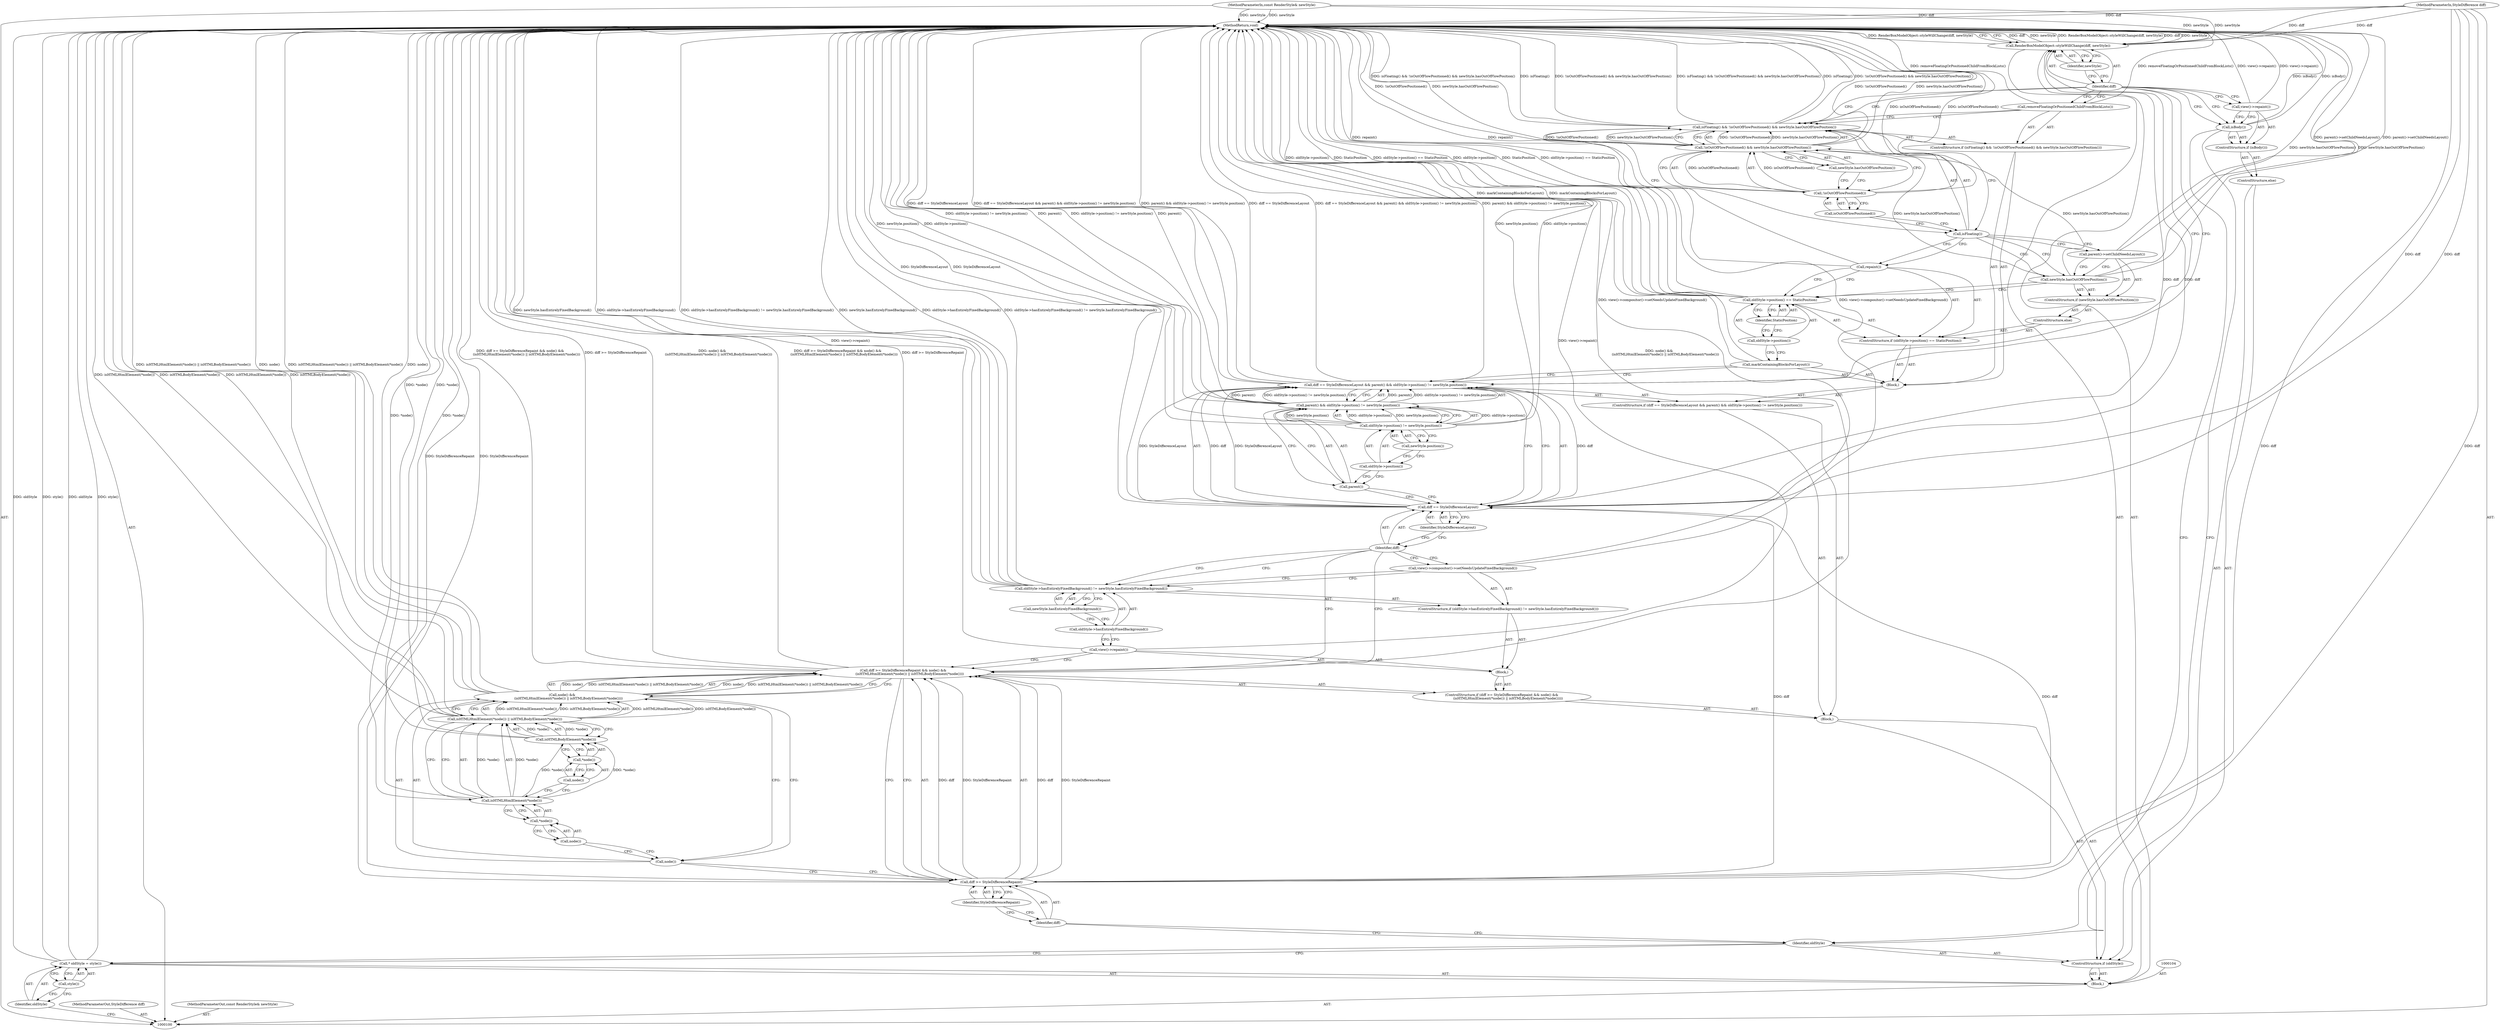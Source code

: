 digraph "1_Chrome_b2b21468c1f7f08b30a7c1755316f6026c50eb2a_5" {
"1000168" [label="(MethodReturn,void)"];
"1000101" [label="(MethodParameterIn,StyleDifference diff)"];
"1000277" [label="(MethodParameterOut,StyleDifference diff)"];
"1000102" [label="(MethodParameterIn,const RenderStyle& newStyle)"];
"1000278" [label="(MethodParameterOut,const RenderStyle& newStyle)"];
"1000131" [label="(Call,view()->compositor()->setNeedsUpdateFixedBackground())"];
"1000142" [label="(Block,)"];
"1000133" [label="(Call,diff == StyleDifferenceLayout && parent() && oldStyle->position() != newStyle.position())"];
"1000134" [label="(Call,diff == StyleDifferenceLayout)"];
"1000135" [label="(Identifier,diff)"];
"1000136" [label="(Identifier,StyleDifferenceLayout)"];
"1000137" [label="(Call,parent() && oldStyle->position() != newStyle.position())"];
"1000138" [label="(Call,parent())"];
"1000139" [label="(Call,oldStyle->position() != newStyle.position())"];
"1000140" [label="(Call,oldStyle->position())"];
"1000132" [label="(ControlStructure,if (diff == StyleDifferenceLayout && parent() && oldStyle->position() != newStyle.position()))"];
"1000141" [label="(Call,newStyle.position())"];
"1000143" [label="(Call,markContainingBlocksForLayout())"];
"1000144" [label="(ControlStructure,if (oldStyle->position() == StaticPosition))"];
"1000145" [label="(Call,oldStyle->position() == StaticPosition)"];
"1000146" [label="(Call,oldStyle->position())"];
"1000147" [label="(Identifier,StaticPosition)"];
"1000148" [label="(Call,repaint())"];
"1000149" [label="(ControlStructure,else)"];
"1000150" [label="(ControlStructure,if (newStyle.hasOutOfFlowPosition()))"];
"1000151" [label="(Call,newStyle.hasOutOfFlowPosition())"];
"1000152" [label="(Call,parent()->setChildNeedsLayout())"];
"1000153" [label="(ControlStructure,if (isFloating() && !isOutOfFlowPositioned() && newStyle.hasOutOfFlowPosition()))"];
"1000154" [label="(Call,isFloating() && !isOutOfFlowPositioned() && newStyle.hasOutOfFlowPosition())"];
"1000155" [label="(Call,isFloating())"];
"1000156" [label="(Call,!isOutOfFlowPositioned() && newStyle.hasOutOfFlowPosition())"];
"1000157" [label="(Call,!isOutOfFlowPositioned())"];
"1000158" [label="(Call,isOutOfFlowPositioned())"];
"1000159" [label="(Call,newStyle.hasOutOfFlowPosition())"];
"1000103" [label="(Block,)"];
"1000160" [label="(Call,removeFloatingOrPositionedChildFromBlockLists())"];
"1000162" [label="(ControlStructure,if (isBody()))"];
"1000163" [label="(Call,isBody())"];
"1000161" [label="(ControlStructure,else)"];
"1000164" [label="(Call,view()->repaint())"];
"1000165" [label="(Call,RenderBoxModelObject::styleWillChange(diff, newStyle))"];
"1000166" [label="(Identifier,diff)"];
"1000167" [label="(Identifier,newStyle)"];
"1000105" [label="(Call,* oldStyle = style())"];
"1000106" [label="(Identifier,oldStyle)"];
"1000107" [label="(Call,style())"];
"1000110" [label="(Block,)"];
"1000108" [label="(ControlStructure,if (oldStyle))"];
"1000109" [label="(Identifier,oldStyle)"];
"1000112" [label="(Call,diff >= StyleDifferenceRepaint && node() &&\n            (isHTMLHtmlElement(*node()) || isHTMLBodyElement(*node())))"];
"1000113" [label="(Call,diff >= StyleDifferenceRepaint)"];
"1000114" [label="(Identifier,diff)"];
"1000115" [label="(Identifier,StyleDifferenceRepaint)"];
"1000116" [label="(Call,node() &&\n            (isHTMLHtmlElement(*node()) || isHTMLBodyElement(*node())))"];
"1000117" [label="(Call,node())"];
"1000111" [label="(ControlStructure,if (diff >= StyleDifferenceRepaint && node() &&\n            (isHTMLHtmlElement(*node()) || isHTMLBodyElement(*node()))))"];
"1000118" [label="(Call,isHTMLHtmlElement(*node()) || isHTMLBodyElement(*node()))"];
"1000119" [label="(Call,isHTMLHtmlElement(*node()))"];
"1000120" [label="(Call,*node())"];
"1000121" [label="(Call,node())"];
"1000122" [label="(Call,isHTMLBodyElement(*node()))"];
"1000123" [label="(Call,*node())"];
"1000124" [label="(Call,node())"];
"1000125" [label="(Block,)"];
"1000126" [label="(Call,view()->repaint())"];
"1000127" [label="(ControlStructure,if (oldStyle->hasEntirelyFixedBackground() != newStyle.hasEntirelyFixedBackground()))"];
"1000128" [label="(Call,oldStyle->hasEntirelyFixedBackground() != newStyle.hasEntirelyFixedBackground())"];
"1000129" [label="(Call,oldStyle->hasEntirelyFixedBackground())"];
"1000130" [label="(Call,newStyle.hasEntirelyFixedBackground())"];
"1000168" -> "1000100"  [label="AST: "];
"1000168" -> "1000165"  [label="CFG: "];
"1000156" -> "1000168"  [label="DDG: !isOutOfFlowPositioned()"];
"1000156" -> "1000168"  [label="DDG: newStyle.hasOutOfFlowPosition()"];
"1000160" -> "1000168"  [label="DDG: removeFloatingOrPositionedChildFromBlockLists()"];
"1000113" -> "1000168"  [label="DDG: StyleDifferenceRepaint"];
"1000148" -> "1000168"  [label="DDG: repaint()"];
"1000116" -> "1000168"  [label="DDG: isHTMLHtmlElement(*node()) || isHTMLBodyElement(*node())"];
"1000116" -> "1000168"  [label="DDG: node()"];
"1000154" -> "1000168"  [label="DDG: isFloating() && !isOutOfFlowPositioned() && newStyle.hasOutOfFlowPosition()"];
"1000154" -> "1000168"  [label="DDG: isFloating()"];
"1000154" -> "1000168"  [label="DDG: !isOutOfFlowPositioned() && newStyle.hasOutOfFlowPosition()"];
"1000118" -> "1000168"  [label="DDG: isHTMLHtmlElement(*node())"];
"1000118" -> "1000168"  [label="DDG: isHTMLBodyElement(*node())"];
"1000128" -> "1000168"  [label="DDG: newStyle.hasEntirelyFixedBackground()"];
"1000128" -> "1000168"  [label="DDG: oldStyle->hasEntirelyFixedBackground()"];
"1000128" -> "1000168"  [label="DDG: oldStyle->hasEntirelyFixedBackground() != newStyle.hasEntirelyFixedBackground()"];
"1000164" -> "1000168"  [label="DDG: view()->repaint()"];
"1000126" -> "1000168"  [label="DDG: view()->repaint()"];
"1000105" -> "1000168"  [label="DDG: style()"];
"1000105" -> "1000168"  [label="DDG: oldStyle"];
"1000151" -> "1000168"  [label="DDG: newStyle.hasOutOfFlowPosition()"];
"1000122" -> "1000168"  [label="DDG: *node()"];
"1000139" -> "1000168"  [label="DDG: newStyle.position()"];
"1000139" -> "1000168"  [label="DDG: oldStyle->position()"];
"1000137" -> "1000168"  [label="DDG: oldStyle->position() != newStyle.position()"];
"1000137" -> "1000168"  [label="DDG: parent()"];
"1000165" -> "1000168"  [label="DDG: diff"];
"1000165" -> "1000168"  [label="DDG: newStyle"];
"1000165" -> "1000168"  [label="DDG: RenderBoxModelObject::styleWillChange(diff, newStyle)"];
"1000152" -> "1000168"  [label="DDG: parent()->setChildNeedsLayout()"];
"1000157" -> "1000168"  [label="DDG: isOutOfFlowPositioned()"];
"1000133" -> "1000168"  [label="DDG: diff == StyleDifferenceLayout"];
"1000133" -> "1000168"  [label="DDG: diff == StyleDifferenceLayout && parent() && oldStyle->position() != newStyle.position()"];
"1000133" -> "1000168"  [label="DDG: parent() && oldStyle->position() != newStyle.position()"];
"1000102" -> "1000168"  [label="DDG: newStyle"];
"1000112" -> "1000168"  [label="DDG: diff >= StyleDifferenceRepaint && node() &&\n            (isHTMLHtmlElement(*node()) || isHTMLBodyElement(*node()))"];
"1000112" -> "1000168"  [label="DDG: diff >= StyleDifferenceRepaint"];
"1000112" -> "1000168"  [label="DDG: node() &&\n            (isHTMLHtmlElement(*node()) || isHTMLBodyElement(*node()))"];
"1000101" -> "1000168"  [label="DDG: diff"];
"1000119" -> "1000168"  [label="DDG: *node()"];
"1000143" -> "1000168"  [label="DDG: markContainingBlocksForLayout()"];
"1000134" -> "1000168"  [label="DDG: StyleDifferenceLayout"];
"1000145" -> "1000168"  [label="DDG: oldStyle->position() == StaticPosition"];
"1000145" -> "1000168"  [label="DDG: oldStyle->position()"];
"1000145" -> "1000168"  [label="DDG: StaticPosition"];
"1000163" -> "1000168"  [label="DDG: isBody()"];
"1000131" -> "1000168"  [label="DDG: view()->compositor()->setNeedsUpdateFixedBackground()"];
"1000101" -> "1000100"  [label="AST: "];
"1000101" -> "1000168"  [label="DDG: diff"];
"1000101" -> "1000113"  [label="DDG: diff"];
"1000101" -> "1000134"  [label="DDG: diff"];
"1000101" -> "1000165"  [label="DDG: diff"];
"1000277" -> "1000100"  [label="AST: "];
"1000102" -> "1000100"  [label="AST: "];
"1000102" -> "1000168"  [label="DDG: newStyle"];
"1000102" -> "1000165"  [label="DDG: newStyle"];
"1000278" -> "1000100"  [label="AST: "];
"1000131" -> "1000127"  [label="AST: "];
"1000131" -> "1000128"  [label="CFG: "];
"1000135" -> "1000131"  [label="CFG: "];
"1000131" -> "1000168"  [label="DDG: view()->compositor()->setNeedsUpdateFixedBackground()"];
"1000142" -> "1000132"  [label="AST: "];
"1000143" -> "1000142"  [label="AST: "];
"1000144" -> "1000142"  [label="AST: "];
"1000153" -> "1000142"  [label="AST: "];
"1000133" -> "1000132"  [label="AST: "];
"1000133" -> "1000134"  [label="CFG: "];
"1000133" -> "1000137"  [label="CFG: "];
"1000134" -> "1000133"  [label="AST: "];
"1000137" -> "1000133"  [label="AST: "];
"1000143" -> "1000133"  [label="CFG: "];
"1000166" -> "1000133"  [label="CFG: "];
"1000133" -> "1000168"  [label="DDG: diff == StyleDifferenceLayout"];
"1000133" -> "1000168"  [label="DDG: diff == StyleDifferenceLayout && parent() && oldStyle->position() != newStyle.position()"];
"1000133" -> "1000168"  [label="DDG: parent() && oldStyle->position() != newStyle.position()"];
"1000134" -> "1000133"  [label="DDG: diff"];
"1000134" -> "1000133"  [label="DDG: StyleDifferenceLayout"];
"1000137" -> "1000133"  [label="DDG: parent()"];
"1000137" -> "1000133"  [label="DDG: oldStyle->position() != newStyle.position()"];
"1000134" -> "1000133"  [label="AST: "];
"1000134" -> "1000136"  [label="CFG: "];
"1000135" -> "1000134"  [label="AST: "];
"1000136" -> "1000134"  [label="AST: "];
"1000138" -> "1000134"  [label="CFG: "];
"1000133" -> "1000134"  [label="CFG: "];
"1000134" -> "1000168"  [label="DDG: StyleDifferenceLayout"];
"1000134" -> "1000133"  [label="DDG: diff"];
"1000134" -> "1000133"  [label="DDG: StyleDifferenceLayout"];
"1000113" -> "1000134"  [label="DDG: diff"];
"1000101" -> "1000134"  [label="DDG: diff"];
"1000134" -> "1000165"  [label="DDG: diff"];
"1000135" -> "1000134"  [label="AST: "];
"1000135" -> "1000131"  [label="CFG: "];
"1000135" -> "1000128"  [label="CFG: "];
"1000135" -> "1000112"  [label="CFG: "];
"1000136" -> "1000135"  [label="CFG: "];
"1000136" -> "1000134"  [label="AST: "];
"1000136" -> "1000135"  [label="CFG: "];
"1000134" -> "1000136"  [label="CFG: "];
"1000137" -> "1000133"  [label="AST: "];
"1000137" -> "1000138"  [label="CFG: "];
"1000137" -> "1000139"  [label="CFG: "];
"1000138" -> "1000137"  [label="AST: "];
"1000139" -> "1000137"  [label="AST: "];
"1000133" -> "1000137"  [label="CFG: "];
"1000137" -> "1000168"  [label="DDG: oldStyle->position() != newStyle.position()"];
"1000137" -> "1000168"  [label="DDG: parent()"];
"1000137" -> "1000133"  [label="DDG: parent()"];
"1000137" -> "1000133"  [label="DDG: oldStyle->position() != newStyle.position()"];
"1000139" -> "1000137"  [label="DDG: oldStyle->position()"];
"1000139" -> "1000137"  [label="DDG: newStyle.position()"];
"1000138" -> "1000137"  [label="AST: "];
"1000138" -> "1000134"  [label="CFG: "];
"1000140" -> "1000138"  [label="CFG: "];
"1000137" -> "1000138"  [label="CFG: "];
"1000139" -> "1000137"  [label="AST: "];
"1000139" -> "1000141"  [label="CFG: "];
"1000140" -> "1000139"  [label="AST: "];
"1000141" -> "1000139"  [label="AST: "];
"1000137" -> "1000139"  [label="CFG: "];
"1000139" -> "1000168"  [label="DDG: newStyle.position()"];
"1000139" -> "1000168"  [label="DDG: oldStyle->position()"];
"1000139" -> "1000137"  [label="DDG: oldStyle->position()"];
"1000139" -> "1000137"  [label="DDG: newStyle.position()"];
"1000140" -> "1000139"  [label="AST: "];
"1000140" -> "1000138"  [label="CFG: "];
"1000141" -> "1000140"  [label="CFG: "];
"1000132" -> "1000110"  [label="AST: "];
"1000133" -> "1000132"  [label="AST: "];
"1000142" -> "1000132"  [label="AST: "];
"1000141" -> "1000139"  [label="AST: "];
"1000141" -> "1000140"  [label="CFG: "];
"1000139" -> "1000141"  [label="CFG: "];
"1000143" -> "1000142"  [label="AST: "];
"1000143" -> "1000133"  [label="CFG: "];
"1000146" -> "1000143"  [label="CFG: "];
"1000143" -> "1000168"  [label="DDG: markContainingBlocksForLayout()"];
"1000144" -> "1000142"  [label="AST: "];
"1000145" -> "1000144"  [label="AST: "];
"1000148" -> "1000144"  [label="AST: "];
"1000149" -> "1000144"  [label="AST: "];
"1000145" -> "1000144"  [label="AST: "];
"1000145" -> "1000147"  [label="CFG: "];
"1000146" -> "1000145"  [label="AST: "];
"1000147" -> "1000145"  [label="AST: "];
"1000148" -> "1000145"  [label="CFG: "];
"1000151" -> "1000145"  [label="CFG: "];
"1000145" -> "1000168"  [label="DDG: oldStyle->position() == StaticPosition"];
"1000145" -> "1000168"  [label="DDG: oldStyle->position()"];
"1000145" -> "1000168"  [label="DDG: StaticPosition"];
"1000146" -> "1000145"  [label="AST: "];
"1000146" -> "1000143"  [label="CFG: "];
"1000147" -> "1000146"  [label="CFG: "];
"1000147" -> "1000145"  [label="AST: "];
"1000147" -> "1000146"  [label="CFG: "];
"1000145" -> "1000147"  [label="CFG: "];
"1000148" -> "1000144"  [label="AST: "];
"1000148" -> "1000145"  [label="CFG: "];
"1000155" -> "1000148"  [label="CFG: "];
"1000148" -> "1000168"  [label="DDG: repaint()"];
"1000149" -> "1000144"  [label="AST: "];
"1000150" -> "1000149"  [label="AST: "];
"1000150" -> "1000149"  [label="AST: "];
"1000151" -> "1000150"  [label="AST: "];
"1000152" -> "1000150"  [label="AST: "];
"1000151" -> "1000150"  [label="AST: "];
"1000151" -> "1000145"  [label="CFG: "];
"1000152" -> "1000151"  [label="CFG: "];
"1000155" -> "1000151"  [label="CFG: "];
"1000151" -> "1000168"  [label="DDG: newStyle.hasOutOfFlowPosition()"];
"1000151" -> "1000156"  [label="DDG: newStyle.hasOutOfFlowPosition()"];
"1000152" -> "1000150"  [label="AST: "];
"1000152" -> "1000151"  [label="CFG: "];
"1000155" -> "1000152"  [label="CFG: "];
"1000152" -> "1000168"  [label="DDG: parent()->setChildNeedsLayout()"];
"1000153" -> "1000142"  [label="AST: "];
"1000154" -> "1000153"  [label="AST: "];
"1000160" -> "1000153"  [label="AST: "];
"1000154" -> "1000153"  [label="AST: "];
"1000154" -> "1000155"  [label="CFG: "];
"1000154" -> "1000156"  [label="CFG: "];
"1000155" -> "1000154"  [label="AST: "];
"1000156" -> "1000154"  [label="AST: "];
"1000160" -> "1000154"  [label="CFG: "];
"1000166" -> "1000154"  [label="CFG: "];
"1000154" -> "1000168"  [label="DDG: isFloating() && !isOutOfFlowPositioned() && newStyle.hasOutOfFlowPosition()"];
"1000154" -> "1000168"  [label="DDG: isFloating()"];
"1000154" -> "1000168"  [label="DDG: !isOutOfFlowPositioned() && newStyle.hasOutOfFlowPosition()"];
"1000156" -> "1000154"  [label="DDG: !isOutOfFlowPositioned()"];
"1000156" -> "1000154"  [label="DDG: newStyle.hasOutOfFlowPosition()"];
"1000155" -> "1000154"  [label="AST: "];
"1000155" -> "1000148"  [label="CFG: "];
"1000155" -> "1000152"  [label="CFG: "];
"1000155" -> "1000151"  [label="CFG: "];
"1000158" -> "1000155"  [label="CFG: "];
"1000154" -> "1000155"  [label="CFG: "];
"1000156" -> "1000154"  [label="AST: "];
"1000156" -> "1000157"  [label="CFG: "];
"1000156" -> "1000159"  [label="CFG: "];
"1000157" -> "1000156"  [label="AST: "];
"1000159" -> "1000156"  [label="AST: "];
"1000154" -> "1000156"  [label="CFG: "];
"1000156" -> "1000168"  [label="DDG: !isOutOfFlowPositioned()"];
"1000156" -> "1000168"  [label="DDG: newStyle.hasOutOfFlowPosition()"];
"1000156" -> "1000154"  [label="DDG: !isOutOfFlowPositioned()"];
"1000156" -> "1000154"  [label="DDG: newStyle.hasOutOfFlowPosition()"];
"1000157" -> "1000156"  [label="DDG: isOutOfFlowPositioned()"];
"1000151" -> "1000156"  [label="DDG: newStyle.hasOutOfFlowPosition()"];
"1000157" -> "1000156"  [label="AST: "];
"1000157" -> "1000158"  [label="CFG: "];
"1000158" -> "1000157"  [label="AST: "];
"1000159" -> "1000157"  [label="CFG: "];
"1000156" -> "1000157"  [label="CFG: "];
"1000157" -> "1000168"  [label="DDG: isOutOfFlowPositioned()"];
"1000157" -> "1000156"  [label="DDG: isOutOfFlowPositioned()"];
"1000158" -> "1000157"  [label="AST: "];
"1000158" -> "1000155"  [label="CFG: "];
"1000157" -> "1000158"  [label="CFG: "];
"1000159" -> "1000156"  [label="AST: "];
"1000159" -> "1000157"  [label="CFG: "];
"1000156" -> "1000159"  [label="CFG: "];
"1000103" -> "1000100"  [label="AST: "];
"1000104" -> "1000103"  [label="AST: "];
"1000105" -> "1000103"  [label="AST: "];
"1000108" -> "1000103"  [label="AST: "];
"1000165" -> "1000103"  [label="AST: "];
"1000160" -> "1000153"  [label="AST: "];
"1000160" -> "1000154"  [label="CFG: "];
"1000166" -> "1000160"  [label="CFG: "];
"1000160" -> "1000168"  [label="DDG: removeFloatingOrPositionedChildFromBlockLists()"];
"1000162" -> "1000161"  [label="AST: "];
"1000163" -> "1000162"  [label="AST: "];
"1000164" -> "1000162"  [label="AST: "];
"1000163" -> "1000162"  [label="AST: "];
"1000163" -> "1000109"  [label="CFG: "];
"1000164" -> "1000163"  [label="CFG: "];
"1000166" -> "1000163"  [label="CFG: "];
"1000163" -> "1000168"  [label="DDG: isBody()"];
"1000161" -> "1000108"  [label="AST: "];
"1000162" -> "1000161"  [label="AST: "];
"1000164" -> "1000162"  [label="AST: "];
"1000164" -> "1000163"  [label="CFG: "];
"1000166" -> "1000164"  [label="CFG: "];
"1000164" -> "1000168"  [label="DDG: view()->repaint()"];
"1000165" -> "1000103"  [label="AST: "];
"1000165" -> "1000167"  [label="CFG: "];
"1000166" -> "1000165"  [label="AST: "];
"1000167" -> "1000165"  [label="AST: "];
"1000168" -> "1000165"  [label="CFG: "];
"1000165" -> "1000168"  [label="DDG: diff"];
"1000165" -> "1000168"  [label="DDG: newStyle"];
"1000165" -> "1000168"  [label="DDG: RenderBoxModelObject::styleWillChange(diff, newStyle)"];
"1000134" -> "1000165"  [label="DDG: diff"];
"1000101" -> "1000165"  [label="DDG: diff"];
"1000102" -> "1000165"  [label="DDG: newStyle"];
"1000166" -> "1000165"  [label="AST: "];
"1000166" -> "1000160"  [label="CFG: "];
"1000166" -> "1000154"  [label="CFG: "];
"1000166" -> "1000133"  [label="CFG: "];
"1000166" -> "1000164"  [label="CFG: "];
"1000166" -> "1000163"  [label="CFG: "];
"1000167" -> "1000166"  [label="CFG: "];
"1000167" -> "1000165"  [label="AST: "];
"1000167" -> "1000166"  [label="CFG: "];
"1000165" -> "1000167"  [label="CFG: "];
"1000105" -> "1000103"  [label="AST: "];
"1000105" -> "1000107"  [label="CFG: "];
"1000106" -> "1000105"  [label="AST: "];
"1000107" -> "1000105"  [label="AST: "];
"1000109" -> "1000105"  [label="CFG: "];
"1000105" -> "1000168"  [label="DDG: style()"];
"1000105" -> "1000168"  [label="DDG: oldStyle"];
"1000106" -> "1000105"  [label="AST: "];
"1000106" -> "1000100"  [label="CFG: "];
"1000107" -> "1000106"  [label="CFG: "];
"1000107" -> "1000105"  [label="AST: "];
"1000107" -> "1000106"  [label="CFG: "];
"1000105" -> "1000107"  [label="CFG: "];
"1000110" -> "1000108"  [label="AST: "];
"1000111" -> "1000110"  [label="AST: "];
"1000132" -> "1000110"  [label="AST: "];
"1000108" -> "1000103"  [label="AST: "];
"1000109" -> "1000108"  [label="AST: "];
"1000110" -> "1000108"  [label="AST: "];
"1000161" -> "1000108"  [label="AST: "];
"1000109" -> "1000108"  [label="AST: "];
"1000109" -> "1000105"  [label="CFG: "];
"1000114" -> "1000109"  [label="CFG: "];
"1000163" -> "1000109"  [label="CFG: "];
"1000112" -> "1000111"  [label="AST: "];
"1000112" -> "1000113"  [label="CFG: "];
"1000112" -> "1000116"  [label="CFG: "];
"1000113" -> "1000112"  [label="AST: "];
"1000116" -> "1000112"  [label="AST: "];
"1000126" -> "1000112"  [label="CFG: "];
"1000135" -> "1000112"  [label="CFG: "];
"1000112" -> "1000168"  [label="DDG: diff >= StyleDifferenceRepaint && node() &&\n            (isHTMLHtmlElement(*node()) || isHTMLBodyElement(*node()))"];
"1000112" -> "1000168"  [label="DDG: diff >= StyleDifferenceRepaint"];
"1000112" -> "1000168"  [label="DDG: node() &&\n            (isHTMLHtmlElement(*node()) || isHTMLBodyElement(*node()))"];
"1000113" -> "1000112"  [label="DDG: diff"];
"1000113" -> "1000112"  [label="DDG: StyleDifferenceRepaint"];
"1000116" -> "1000112"  [label="DDG: node()"];
"1000116" -> "1000112"  [label="DDG: isHTMLHtmlElement(*node()) || isHTMLBodyElement(*node())"];
"1000113" -> "1000112"  [label="AST: "];
"1000113" -> "1000115"  [label="CFG: "];
"1000114" -> "1000113"  [label="AST: "];
"1000115" -> "1000113"  [label="AST: "];
"1000117" -> "1000113"  [label="CFG: "];
"1000112" -> "1000113"  [label="CFG: "];
"1000113" -> "1000168"  [label="DDG: StyleDifferenceRepaint"];
"1000113" -> "1000112"  [label="DDG: diff"];
"1000113" -> "1000112"  [label="DDG: StyleDifferenceRepaint"];
"1000101" -> "1000113"  [label="DDG: diff"];
"1000113" -> "1000134"  [label="DDG: diff"];
"1000114" -> "1000113"  [label="AST: "];
"1000114" -> "1000109"  [label="CFG: "];
"1000115" -> "1000114"  [label="CFG: "];
"1000115" -> "1000113"  [label="AST: "];
"1000115" -> "1000114"  [label="CFG: "];
"1000113" -> "1000115"  [label="CFG: "];
"1000116" -> "1000112"  [label="AST: "];
"1000116" -> "1000117"  [label="CFG: "];
"1000116" -> "1000118"  [label="CFG: "];
"1000117" -> "1000116"  [label="AST: "];
"1000118" -> "1000116"  [label="AST: "];
"1000112" -> "1000116"  [label="CFG: "];
"1000116" -> "1000168"  [label="DDG: isHTMLHtmlElement(*node()) || isHTMLBodyElement(*node())"];
"1000116" -> "1000168"  [label="DDG: node()"];
"1000116" -> "1000112"  [label="DDG: node()"];
"1000116" -> "1000112"  [label="DDG: isHTMLHtmlElement(*node()) || isHTMLBodyElement(*node())"];
"1000118" -> "1000116"  [label="DDG: isHTMLHtmlElement(*node())"];
"1000118" -> "1000116"  [label="DDG: isHTMLBodyElement(*node())"];
"1000117" -> "1000116"  [label="AST: "];
"1000117" -> "1000113"  [label="CFG: "];
"1000121" -> "1000117"  [label="CFG: "];
"1000116" -> "1000117"  [label="CFG: "];
"1000111" -> "1000110"  [label="AST: "];
"1000112" -> "1000111"  [label="AST: "];
"1000125" -> "1000111"  [label="AST: "];
"1000118" -> "1000116"  [label="AST: "];
"1000118" -> "1000119"  [label="CFG: "];
"1000118" -> "1000122"  [label="CFG: "];
"1000119" -> "1000118"  [label="AST: "];
"1000122" -> "1000118"  [label="AST: "];
"1000116" -> "1000118"  [label="CFG: "];
"1000118" -> "1000168"  [label="DDG: isHTMLHtmlElement(*node())"];
"1000118" -> "1000168"  [label="DDG: isHTMLBodyElement(*node())"];
"1000118" -> "1000116"  [label="DDG: isHTMLHtmlElement(*node())"];
"1000118" -> "1000116"  [label="DDG: isHTMLBodyElement(*node())"];
"1000119" -> "1000118"  [label="DDG: *node()"];
"1000122" -> "1000118"  [label="DDG: *node()"];
"1000119" -> "1000118"  [label="AST: "];
"1000119" -> "1000120"  [label="CFG: "];
"1000120" -> "1000119"  [label="AST: "];
"1000124" -> "1000119"  [label="CFG: "];
"1000118" -> "1000119"  [label="CFG: "];
"1000119" -> "1000168"  [label="DDG: *node()"];
"1000119" -> "1000118"  [label="DDG: *node()"];
"1000119" -> "1000122"  [label="DDG: *node()"];
"1000120" -> "1000119"  [label="AST: "];
"1000120" -> "1000121"  [label="CFG: "];
"1000121" -> "1000120"  [label="AST: "];
"1000119" -> "1000120"  [label="CFG: "];
"1000121" -> "1000120"  [label="AST: "];
"1000121" -> "1000117"  [label="CFG: "];
"1000120" -> "1000121"  [label="CFG: "];
"1000122" -> "1000118"  [label="AST: "];
"1000122" -> "1000123"  [label="CFG: "];
"1000123" -> "1000122"  [label="AST: "];
"1000118" -> "1000122"  [label="CFG: "];
"1000122" -> "1000168"  [label="DDG: *node()"];
"1000122" -> "1000118"  [label="DDG: *node()"];
"1000119" -> "1000122"  [label="DDG: *node()"];
"1000123" -> "1000122"  [label="AST: "];
"1000123" -> "1000124"  [label="CFG: "];
"1000124" -> "1000123"  [label="AST: "];
"1000122" -> "1000123"  [label="CFG: "];
"1000124" -> "1000123"  [label="AST: "];
"1000124" -> "1000119"  [label="CFG: "];
"1000123" -> "1000124"  [label="CFG: "];
"1000125" -> "1000111"  [label="AST: "];
"1000126" -> "1000125"  [label="AST: "];
"1000127" -> "1000125"  [label="AST: "];
"1000126" -> "1000125"  [label="AST: "];
"1000126" -> "1000112"  [label="CFG: "];
"1000129" -> "1000126"  [label="CFG: "];
"1000126" -> "1000168"  [label="DDG: view()->repaint()"];
"1000127" -> "1000125"  [label="AST: "];
"1000128" -> "1000127"  [label="AST: "];
"1000131" -> "1000127"  [label="AST: "];
"1000128" -> "1000127"  [label="AST: "];
"1000128" -> "1000130"  [label="CFG: "];
"1000129" -> "1000128"  [label="AST: "];
"1000130" -> "1000128"  [label="AST: "];
"1000131" -> "1000128"  [label="CFG: "];
"1000135" -> "1000128"  [label="CFG: "];
"1000128" -> "1000168"  [label="DDG: newStyle.hasEntirelyFixedBackground()"];
"1000128" -> "1000168"  [label="DDG: oldStyle->hasEntirelyFixedBackground()"];
"1000128" -> "1000168"  [label="DDG: oldStyle->hasEntirelyFixedBackground() != newStyle.hasEntirelyFixedBackground()"];
"1000129" -> "1000128"  [label="AST: "];
"1000129" -> "1000126"  [label="CFG: "];
"1000130" -> "1000129"  [label="CFG: "];
"1000130" -> "1000128"  [label="AST: "];
"1000130" -> "1000129"  [label="CFG: "];
"1000128" -> "1000130"  [label="CFG: "];
}
